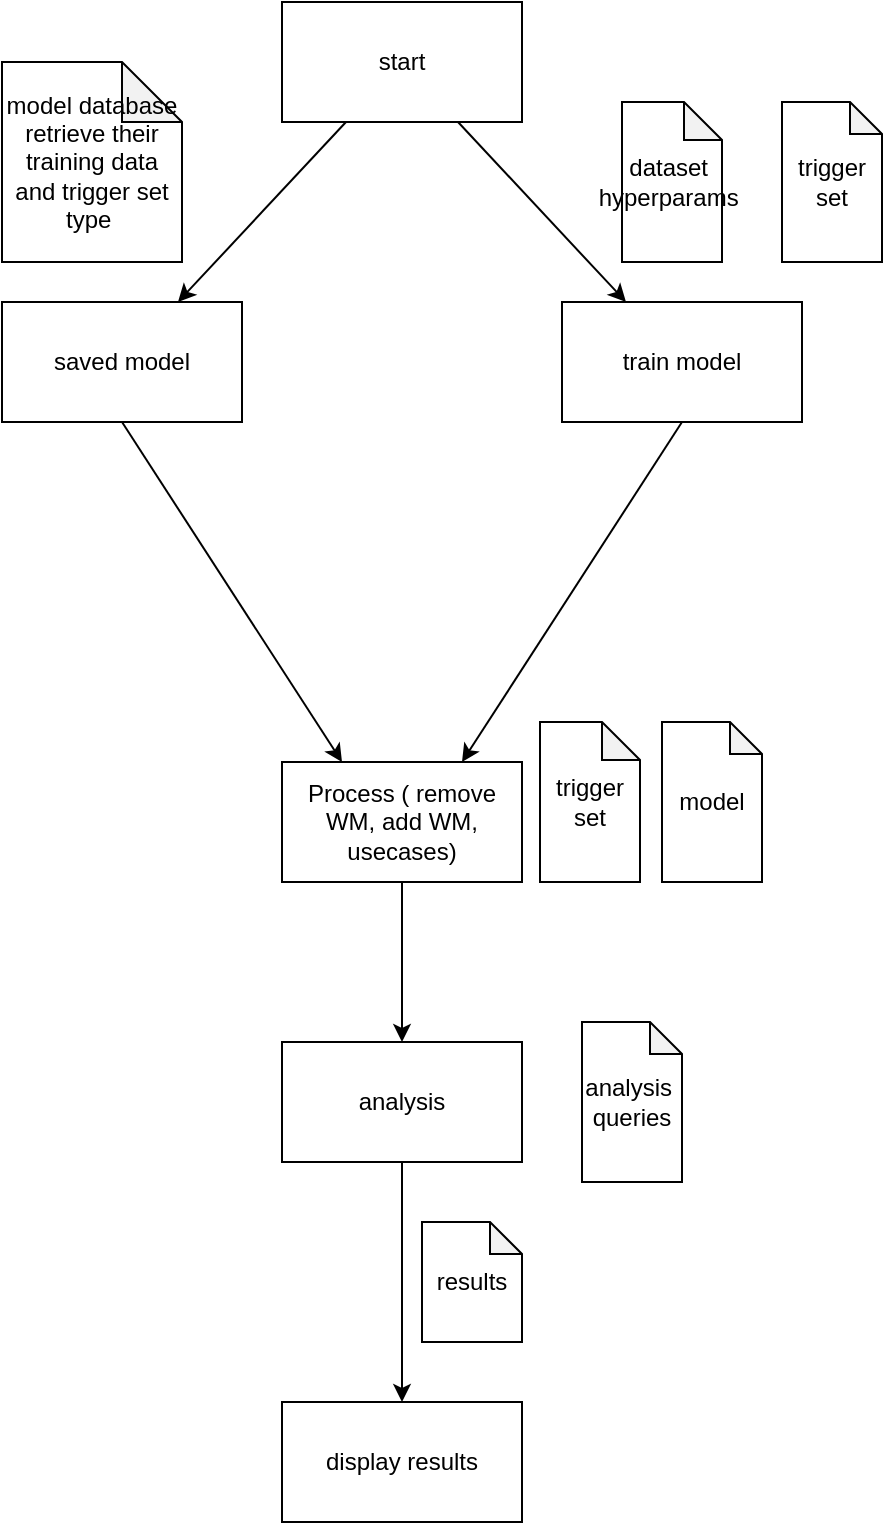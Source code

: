 <mxfile>
    <diagram id="xEc6FxT3LsrSwKHamJ3u" name="main automata ">
        <mxGraphModel dx="526" dy="919" grid="1" gridSize="10" guides="1" tooltips="1" connect="1" arrows="1" fold="1" page="1" pageScale="1" pageWidth="827" pageHeight="1169" math="0" shadow="0">
            <root>
                <mxCell id="CAGpj0laClkHIxfo-RfI-0"/>
                <mxCell id="CAGpj0laClkHIxfo-RfI-1" parent="CAGpj0laClkHIxfo-RfI-0"/>
                <mxCell id="v2Jw0w8_lKJc6QblX5nT-2" value="" style="edgeStyle=none;html=1;" parent="CAGpj0laClkHIxfo-RfI-1" source="v2Jw0w8_lKJc6QblX5nT-0" target="v2Jw0w8_lKJc6QblX5nT-1" edge="1">
                    <mxGeometry relative="1" as="geometry"/>
                </mxCell>
                <mxCell id="v2Jw0w8_lKJc6QblX5nT-4" value="" style="edgeStyle=none;html=1;" parent="CAGpj0laClkHIxfo-RfI-1" source="v2Jw0w8_lKJc6QblX5nT-0" target="v2Jw0w8_lKJc6QblX5nT-3" edge="1">
                    <mxGeometry relative="1" as="geometry"/>
                </mxCell>
                <mxCell id="v2Jw0w8_lKJc6QblX5nT-0" value="start" style="rounded=0;whiteSpace=wrap;html=1;" parent="CAGpj0laClkHIxfo-RfI-1" vertex="1">
                    <mxGeometry x="260" y="30" width="120" height="60" as="geometry"/>
                </mxCell>
                <mxCell id="v2Jw0w8_lKJc6QblX5nT-6" style="edgeStyle=none;html=1;exitX=0.5;exitY=1;exitDx=0;exitDy=0;entryX=0.25;entryY=0;entryDx=0;entryDy=0;" parent="CAGpj0laClkHIxfo-RfI-1" source="v2Jw0w8_lKJc6QblX5nT-1" target="6xx2wgNng2PTZuW_z59i-4" edge="1">
                    <mxGeometry relative="1" as="geometry">
                        <mxPoint x="260" y="325" as="targetPoint"/>
                    </mxGeometry>
                </mxCell>
                <mxCell id="v2Jw0w8_lKJc6QblX5nT-1" value="saved model" style="rounded=0;whiteSpace=wrap;html=1;" parent="CAGpj0laClkHIxfo-RfI-1" vertex="1">
                    <mxGeometry x="120" y="180" width="120" height="60" as="geometry"/>
                </mxCell>
                <mxCell id="6xx2wgNng2PTZuW_z59i-3" style="edgeStyle=none;html=1;exitX=0.5;exitY=1;exitDx=0;exitDy=0;entryX=0.75;entryY=0;entryDx=0;entryDy=0;" parent="CAGpj0laClkHIxfo-RfI-1" source="v2Jw0w8_lKJc6QblX5nT-3" target="6xx2wgNng2PTZuW_z59i-4" edge="1">
                    <mxGeometry relative="1" as="geometry">
                        <mxPoint x="380" y="325" as="targetPoint"/>
                    </mxGeometry>
                </mxCell>
                <mxCell id="v2Jw0w8_lKJc6QblX5nT-3" value="train model" style="rounded=0;whiteSpace=wrap;html=1;" parent="CAGpj0laClkHIxfo-RfI-1" vertex="1">
                    <mxGeometry x="400" y="180" width="120" height="60" as="geometry"/>
                </mxCell>
                <mxCell id="6xx2wgNng2PTZuW_z59i-0" value="dataset&amp;nbsp;&lt;br&gt;hyperparams&amp;nbsp;" style="shape=note;whiteSpace=wrap;html=1;backgroundOutline=1;darkOpacity=0.05;size=19;" parent="CAGpj0laClkHIxfo-RfI-1" vertex="1">
                    <mxGeometry x="430" y="80" width="50" height="80" as="geometry"/>
                </mxCell>
                <mxCell id="6xx2wgNng2PTZuW_z59i-1" value="model" style="shape=note;whiteSpace=wrap;html=1;backgroundOutline=1;darkOpacity=0.05;size=16;" parent="CAGpj0laClkHIxfo-RfI-1" vertex="1">
                    <mxGeometry x="450" y="390" width="50" height="80" as="geometry"/>
                </mxCell>
                <mxCell id="6xx2wgNng2PTZuW_z59i-2" value="trigger set" style="shape=note;whiteSpace=wrap;html=1;backgroundOutline=1;darkOpacity=0.05;size=16;" parent="CAGpj0laClkHIxfo-RfI-1" vertex="1">
                    <mxGeometry x="510" y="80" width="50" height="80" as="geometry"/>
                </mxCell>
                <mxCell id="6xx2wgNng2PTZuW_z59i-20" style="edgeStyle=none;html=1;exitX=0.5;exitY=1;exitDx=0;exitDy=0;entryX=0.5;entryY=0;entryDx=0;entryDy=0;" parent="CAGpj0laClkHIxfo-RfI-1" source="6xx2wgNng2PTZuW_z59i-4" target="6xx2wgNng2PTZuW_z59i-9" edge="1">
                    <mxGeometry relative="1" as="geometry">
                        <Array as="points">
                            <mxPoint x="320" y="490"/>
                        </Array>
                    </mxGeometry>
                </mxCell>
                <mxCell id="6xx2wgNng2PTZuW_z59i-4" value="Process ( remove WM, add WM, usecases)" style="whiteSpace=wrap;html=1;" parent="CAGpj0laClkHIxfo-RfI-1" vertex="1">
                    <mxGeometry x="260" y="410" width="120" height="60" as="geometry"/>
                </mxCell>
                <mxCell id="6xx2wgNng2PTZuW_z59i-8" value="trigger set" style="shape=note;whiteSpace=wrap;html=1;backgroundOutline=1;darkOpacity=0.05;size=19;" parent="CAGpj0laClkHIxfo-RfI-1" vertex="1">
                    <mxGeometry x="389" y="390" width="50" height="80" as="geometry"/>
                </mxCell>
                <mxCell id="6xx2wgNng2PTZuW_z59i-12" value="" style="edgeStyle=none;html=1;" parent="CAGpj0laClkHIxfo-RfI-1" source="6xx2wgNng2PTZuW_z59i-9" target="6xx2wgNng2PTZuW_z59i-11" edge="1">
                    <mxGeometry relative="1" as="geometry"/>
                </mxCell>
                <mxCell id="6xx2wgNng2PTZuW_z59i-9" value="analysis" style="whiteSpace=wrap;html=1;" parent="CAGpj0laClkHIxfo-RfI-1" vertex="1">
                    <mxGeometry x="260" y="550" width="120" height="60" as="geometry"/>
                </mxCell>
                <mxCell id="6xx2wgNng2PTZuW_z59i-11" value="display results" style="whiteSpace=wrap;html=1;" parent="CAGpj0laClkHIxfo-RfI-1" vertex="1">
                    <mxGeometry x="260" y="730" width="120" height="60" as="geometry"/>
                </mxCell>
                <mxCell id="6xx2wgNng2PTZuW_z59i-15" value="model database&lt;br&gt;retrieve their training data and trigger set type&amp;nbsp;" style="shape=note;whiteSpace=wrap;html=1;backgroundOutline=1;darkOpacity=0.05;" parent="CAGpj0laClkHIxfo-RfI-1" vertex="1">
                    <mxGeometry x="120" y="60" width="90" height="100" as="geometry"/>
                </mxCell>
                <mxCell id="6xx2wgNng2PTZuW_z59i-22" value="analysis&amp;nbsp;&lt;br&gt;queries" style="shape=note;whiteSpace=wrap;html=1;backgroundOutline=1;darkOpacity=0.05;size=16;" parent="CAGpj0laClkHIxfo-RfI-1" vertex="1">
                    <mxGeometry x="410" y="540" width="50" height="80" as="geometry"/>
                </mxCell>
                <mxCell id="_Bg1t6V2xzO7mVa8Ofw8-0" value="results" style="shape=note;whiteSpace=wrap;html=1;backgroundOutline=1;darkOpacity=0.05;size=16;" parent="CAGpj0laClkHIxfo-RfI-1" vertex="1">
                    <mxGeometry x="330" y="640" width="50" height="60" as="geometry"/>
                </mxCell>
            </root>
        </mxGraphModel>
    </diagram>
</mxfile>